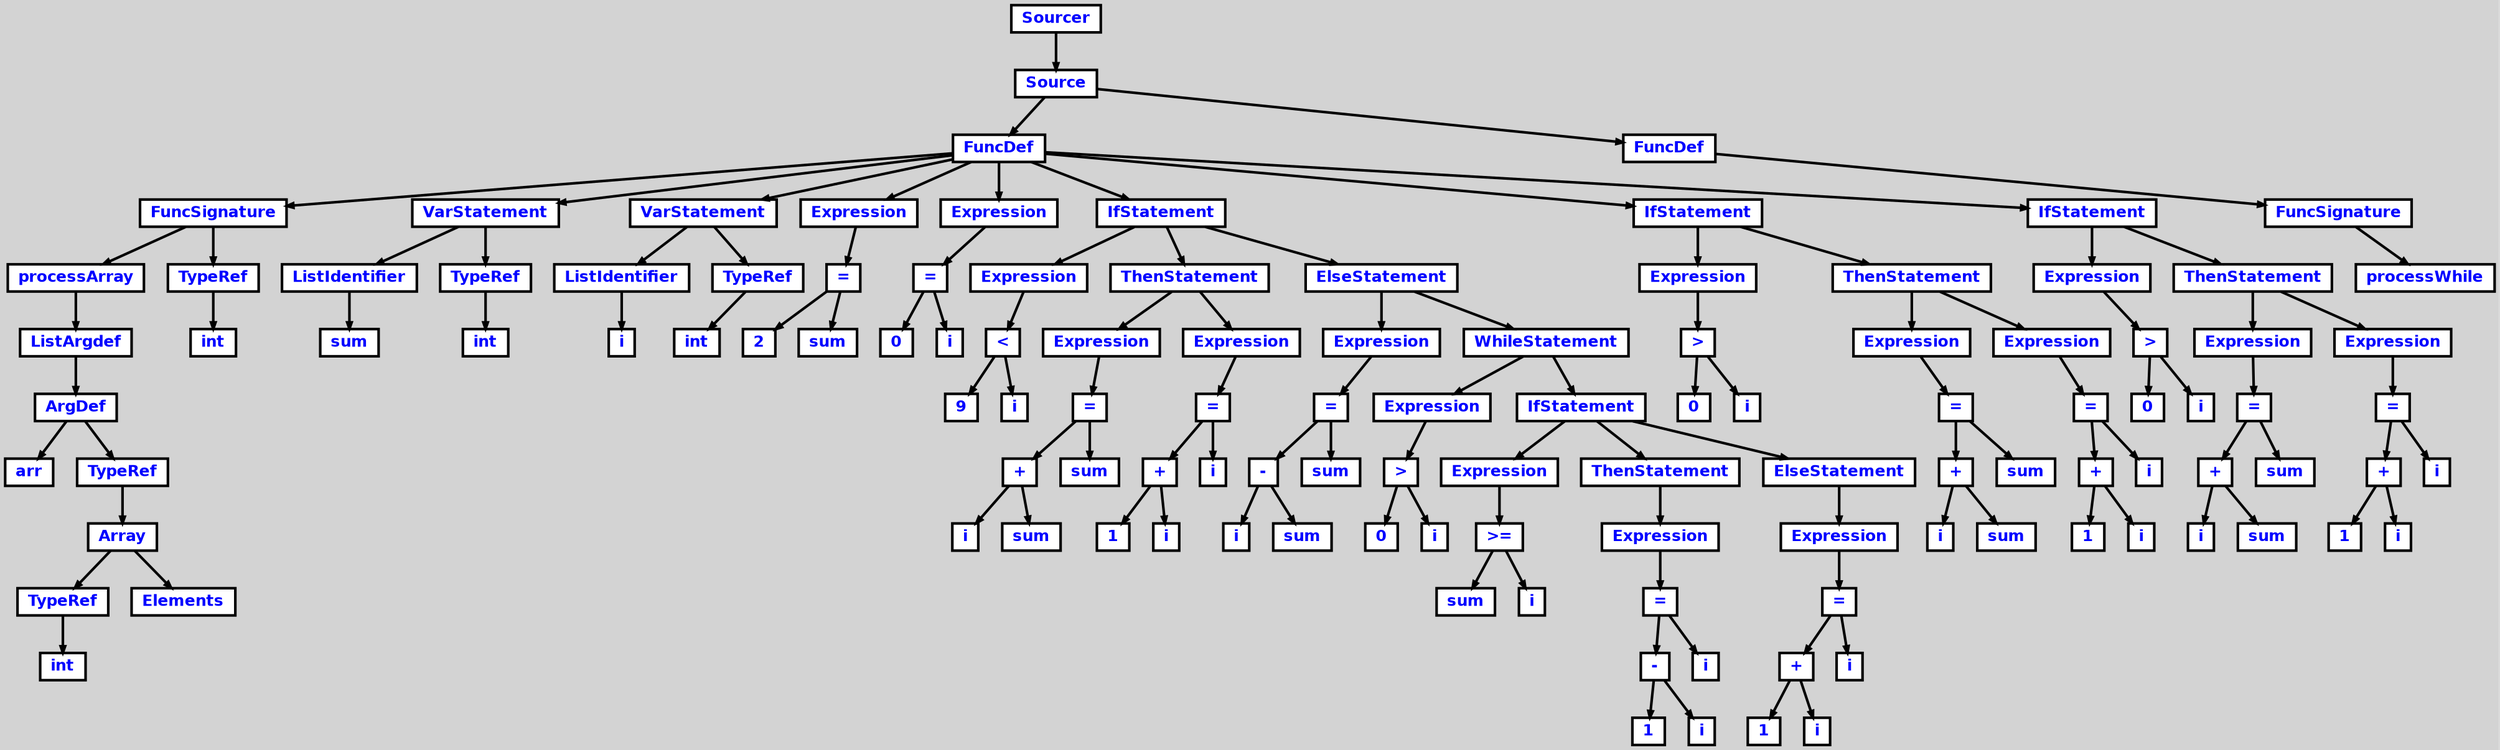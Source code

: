 digraph {

	ordering=out;
	ranksep=.4;
	bgcolor="lightgrey";  node [shape=box, fixedsize=false, fontsize=12, fontname="Helvetica-bold", fontcolor="blue"
	width=.25, height=.25, color="black", fillcolor="white", style="filled, solid, bold"];

	edge [arrowsize=.5, color="black", style="bold"]

	n0000131F68A87120[label="Sourcer"]
	n0000131F68A86FE8[label="Source"]
	n0000131F68A836A0[label="FuncDef"]
	n0000131F68A725A0[label="FuncSignature"]
	n0000131F68A726D8[label="processArray"]
	n0000131F68A721F8[label="ListArgdef"]
	n0000131F68A71F88[label="ArgDef"]
	n0000131F68A71AA8[label="arr"]
	n0000131F68A71E50[label="TypeRef"]
	n0000131F68A71BE0[label="Array"]
	n0000131F68A71838[label="TypeRef"]
	n0000131F68A71970[label="int"]
	n0000131F68A71D18[label="Elements"]
	n0000131F68A72468[label="TypeRef"]
	n0000131F68A720C0[label="int"]
	n0000131F68A72CF0[label="VarStatement"]
	n0000131F68A72948[label="ListIdentifier"]
	n0000131F68A72810[label="sum"]
	n0000131F68A72E28[label="TypeRef"]
	n0000131F68A72BB8[label="int"]
	n0000131F68A73308[label="VarStatement"]
	n0000131F68A72F60[label="ListIdentifier"]
	n0000131F68A72A80[label="i"]
	n0000131F68A73440[label="TypeRef"]
	n0000131F68A731D0[label="int"]
	n0000131F68A73E00[label="Expression"]
	n0000131F68A742E0[label="="]
	n0000131F68A73F38[label="2"]
	n0000131F68A736B0[label="sum"]
	n0000131F68A74B68[label="Expression"]
	n0000131F68A75048[label="="]
	n0000131F68A74CA0[label="0"]
	n0000131F68A74418[label="i"]
	n0000131F68A7EEB8[label="IfStatement"]
	n0000131F68A7EFF0[label="Expression"]
	n0000131F68A75A08[label="<"]
	n0000131F68A75C78[label="9"]
	n0000131F68A75180[label="i"]
	n0000131F68A7F128[label="ThenStatement"]
	n0000131F68A76C50[label="Expression"]
	n0000131F68A77268[label="="]
	n0000131F68A77130[label="+"]
	n0000131F68A773A0[label="i"]
	n0000131F68A76EC0[label="sum"]
	n0000131F68A76020[label="sum"]
	n0000131F68A78240[label="Expression"]
	n0000131F68A78858[label="="]
	n0000131F68A78720[label="+"]
	n0000131F68A78990[label="1"]
	n0000131F68A784B0[label="i"]
	n0000131F68A77610[label="i"]
	n0000131F68A7A808[label="ElseStatement"]
	n0000131F68A79830[label="Expression"]
	n0000131F68A79E48[label="="]
	n0000131F68A79D10[label="-"]
	n0000131F68A79F80[label="i"]
	n0000131F68A79AA0[label="sum"]
	n0000131F68A78C00[label="sum"]
	n0000131F68A7B6A8[label="WhileStatement"]
	n0000131F68A7ED80[label="Expression"]
	n0000131F68A7AA78[label=">"]
	n0000131F68A7ACE8[label="0"]
	n0000131F68A7A1F0[label="i"]
	n0000131F68A7E288[label="IfStatement"]
	n0000131F68A7EB10[label="Expression"]
	n0000131F68A7B918[label=">="]
	n0000131F68A7BB88[label="sum"]
	n0000131F68A7B090[label="i"]
	n0000131F68A7EC48[label="ThenStatement"]
	n0000131F68A7CB60[label="Expression"]
	n0000131F68A7D178[label="="]
	n0000131F68A7D040[label="-"]
	n0000131F68A7D2B0[label="1"]
	n0000131F68A7CDD0[label="i"]
	n0000131F68A7BF30[label="i"]
	n0000131F68A7E018[label="ElseStatement"]
	n0000131F68A7E150[label="Expression"]
	n0000131F68A7E768[label="="]
	n0000131F68A7E630[label="+"]
	n0000131F68A7E8A0[label="1"]
	n0000131F68A7E3C0[label="i"]
	n0000131F68A7D520[label="i"]
	n0000131F68A82320[label="IfStatement"]
	n0000131F68A82590[label="Expression"]
	n0000131F68A7FC20[label=">"]
	n0000131F68A7FE90[label="0"]
	n0000131F68A7F398[label="i"]
	n0000131F68A82E18[label="ThenStatement"]
	n0000131F68A80E68[label="Expression"]
	n0000131F68A81480[label="="]
	n0000131F68A81348[label="+"]
	n0000131F68A815B8[label="i"]
	n0000131F68A810D8[label="sum"]
	n0000131F68A80238[label="sum"]
	n0000131F68A82458[label="Expression"]
	n0000131F68A82A70[label="="]
	n0000131F68A82938[label="+"]
	n0000131F68A82BA8[label="1"]
	n0000131F68A826C8[label="i"]
	n0000131F68A81828[label="i"]
	n0000131F68A86010[label="IfStatement"]
	n0000131F68A86280[label="Expression"]
	n0000131F68A83910[label=">"]
	n0000131F68A83B80[label="0"]
	n0000131F68A83088[label="i"]
	n0000131F68A86B08[label="ThenStatement"]
	n0000131F68A84B58[label="Expression"]
	n0000131F68A85170[label="="]
	n0000131F68A85038[label="+"]
	n0000131F68A852A8[label="i"]
	n0000131F68A84DC8[label="sum"]
	n0000131F68A83F28[label="sum"]
	n0000131F68A86148[label="Expression"]
	n0000131F68A86760[label="="]
	n0000131F68A86628[label="+"]
	n0000131F68A86898[label="1"]
	n0000131F68A863B8[label="i"]
	n0000131F68A85518[label="i"]
	n0000131F68A86EB0[label="FuncDef"]
	n0000131F68A86C40[label="FuncSignature"]
	n0000131F68A86D78[label="processWhile"]

		n0000131F68A87120 -> n0000131F68A86FE8		// Sourcer -> Source
		n0000131F68A86FE8 -> n0000131F68A836A0		// Source -> FuncDef
		n0000131F68A836A0 -> n0000131F68A725A0		// FuncDef -> FuncSignature
		n0000131F68A725A0 -> n0000131F68A726D8		// FuncSignature -> processArray
		n0000131F68A726D8 -> n0000131F68A721F8		// processArray -> ListArgdef
		n0000131F68A721F8 -> n0000131F68A71F88		// ListArgdef -> ArgDef
		n0000131F68A71F88 -> n0000131F68A71AA8		// ArgDef -> arr
		n0000131F68A71F88 -> n0000131F68A71E50		// ArgDef -> TypeRef
		n0000131F68A71E50 -> n0000131F68A71BE0		// TypeRef -> Array
		n0000131F68A71BE0 -> n0000131F68A71838		// Array -> TypeRef
		n0000131F68A71838 -> n0000131F68A71970		// TypeRef -> int
		n0000131F68A71BE0 -> n0000131F68A71D18		// Array -> Elements
		n0000131F68A725A0 -> n0000131F68A72468		// FuncSignature -> TypeRef
		n0000131F68A72468 -> n0000131F68A720C0		// TypeRef -> int
		n0000131F68A836A0 -> n0000131F68A72CF0		// FuncDef -> VarStatement
		n0000131F68A72CF0 -> n0000131F68A72948		// VarStatement -> ListIdentifier
		n0000131F68A72948 -> n0000131F68A72810		// ListIdentifier -> sum
		n0000131F68A72CF0 -> n0000131F68A72E28		// VarStatement -> TypeRef
		n0000131F68A72E28 -> n0000131F68A72BB8		// TypeRef -> int
		n0000131F68A836A0 -> n0000131F68A73308		// FuncDef -> VarStatement
		n0000131F68A73308 -> n0000131F68A72F60		// VarStatement -> ListIdentifier
		n0000131F68A72F60 -> n0000131F68A72A80		// ListIdentifier -> i
		n0000131F68A73308 -> n0000131F68A73440		// VarStatement -> TypeRef
		n0000131F68A73440 -> n0000131F68A731D0		// TypeRef -> int
		n0000131F68A836A0 -> n0000131F68A73E00		// FuncDef -> Expression
		n0000131F68A73E00 -> n0000131F68A742E0		// Expression -> =
		n0000131F68A742E0 -> n0000131F68A73F38		// = -> 2
		n0000131F68A742E0 -> n0000131F68A736B0		// = -> sum
		n0000131F68A836A0 -> n0000131F68A74B68		// FuncDef -> Expression
		n0000131F68A74B68 -> n0000131F68A75048		// Expression -> =
		n0000131F68A75048 -> n0000131F68A74CA0		// = -> 0
		n0000131F68A75048 -> n0000131F68A74418		// = -> i
		n0000131F68A836A0 -> n0000131F68A7EEB8		// FuncDef -> IfStatement
		n0000131F68A7EEB8 -> n0000131F68A7EFF0		// IfStatement -> Expression
		n0000131F68A7EFF0 -> n0000131F68A75A08		// Expression -> <
		n0000131F68A75A08 -> n0000131F68A75C78		// < -> 9
		n0000131F68A75A08 -> n0000131F68A75180		// < -> i
		n0000131F68A7EEB8 -> n0000131F68A7F128		// IfStatement -> ThenStatement
		n0000131F68A7F128 -> n0000131F68A76C50		// ThenStatement -> Expression
		n0000131F68A76C50 -> n0000131F68A77268		// Expression -> =
		n0000131F68A77268 -> n0000131F68A77130		// = -> +
		n0000131F68A77130 -> n0000131F68A773A0		// + -> i
		n0000131F68A77130 -> n0000131F68A76EC0		// + -> sum
		n0000131F68A77268 -> n0000131F68A76020		// = -> sum
		n0000131F68A7F128 -> n0000131F68A78240		// ThenStatement -> Expression
		n0000131F68A78240 -> n0000131F68A78858		// Expression -> =
		n0000131F68A78858 -> n0000131F68A78720		// = -> +
		n0000131F68A78720 -> n0000131F68A78990		// + -> 1
		n0000131F68A78720 -> n0000131F68A784B0		// + -> i
		n0000131F68A78858 -> n0000131F68A77610		// = -> i
		n0000131F68A7EEB8 -> n0000131F68A7A808		// IfStatement -> ElseStatement
		n0000131F68A7A808 -> n0000131F68A79830		// ElseStatement -> Expression
		n0000131F68A79830 -> n0000131F68A79E48		// Expression -> =
		n0000131F68A79E48 -> n0000131F68A79D10		// = -> -
		n0000131F68A79D10 -> n0000131F68A79F80		// - -> i
		n0000131F68A79D10 -> n0000131F68A79AA0		// - -> sum
		n0000131F68A79E48 -> n0000131F68A78C00		// = -> sum
		n0000131F68A7A808 -> n0000131F68A7B6A8		// ElseStatement -> WhileStatement
		n0000131F68A7B6A8 -> n0000131F68A7ED80		// WhileStatement -> Expression
		n0000131F68A7ED80 -> n0000131F68A7AA78		// Expression -> >
		n0000131F68A7AA78 -> n0000131F68A7ACE8		// > -> 0
		n0000131F68A7AA78 -> n0000131F68A7A1F0		// > -> i
		n0000131F68A7B6A8 -> n0000131F68A7E288		// WhileStatement -> IfStatement
		n0000131F68A7E288 -> n0000131F68A7EB10		// IfStatement -> Expression
		n0000131F68A7EB10 -> n0000131F68A7B918		// Expression -> >=
		n0000131F68A7B918 -> n0000131F68A7BB88		// >= -> sum
		n0000131F68A7B918 -> n0000131F68A7B090		// >= -> i
		n0000131F68A7E288 -> n0000131F68A7EC48		// IfStatement -> ThenStatement
		n0000131F68A7EC48 -> n0000131F68A7CB60		// ThenStatement -> Expression
		n0000131F68A7CB60 -> n0000131F68A7D178		// Expression -> =
		n0000131F68A7D178 -> n0000131F68A7D040		// = -> -
		n0000131F68A7D040 -> n0000131F68A7D2B0		// - -> 1
		n0000131F68A7D040 -> n0000131F68A7CDD0		// - -> i
		n0000131F68A7D178 -> n0000131F68A7BF30		// = -> i
		n0000131F68A7E288 -> n0000131F68A7E018		// IfStatement -> ElseStatement
		n0000131F68A7E018 -> n0000131F68A7E150		// ElseStatement -> Expression
		n0000131F68A7E150 -> n0000131F68A7E768		// Expression -> =
		n0000131F68A7E768 -> n0000131F68A7E630		// = -> +
		n0000131F68A7E630 -> n0000131F68A7E8A0		// + -> 1
		n0000131F68A7E630 -> n0000131F68A7E3C0		// + -> i
		n0000131F68A7E768 -> n0000131F68A7D520		// = -> i
		n0000131F68A836A0 -> n0000131F68A82320		// FuncDef -> IfStatement
		n0000131F68A82320 -> n0000131F68A82590		// IfStatement -> Expression
		n0000131F68A82590 -> n0000131F68A7FC20		// Expression -> >
		n0000131F68A7FC20 -> n0000131F68A7FE90		// > -> 0
		n0000131F68A7FC20 -> n0000131F68A7F398		// > -> i
		n0000131F68A82320 -> n0000131F68A82E18		// IfStatement -> ThenStatement
		n0000131F68A82E18 -> n0000131F68A80E68		// ThenStatement -> Expression
		n0000131F68A80E68 -> n0000131F68A81480		// Expression -> =
		n0000131F68A81480 -> n0000131F68A81348		// = -> +
		n0000131F68A81348 -> n0000131F68A815B8		// + -> i
		n0000131F68A81348 -> n0000131F68A810D8		// + -> sum
		n0000131F68A81480 -> n0000131F68A80238		// = -> sum
		n0000131F68A82E18 -> n0000131F68A82458		// ThenStatement -> Expression
		n0000131F68A82458 -> n0000131F68A82A70		// Expression -> =
		n0000131F68A82A70 -> n0000131F68A82938		// = -> +
		n0000131F68A82938 -> n0000131F68A82BA8		// + -> 1
		n0000131F68A82938 -> n0000131F68A826C8		// + -> i
		n0000131F68A82A70 -> n0000131F68A81828		// = -> i
		n0000131F68A836A0 -> n0000131F68A86010		// FuncDef -> IfStatement
		n0000131F68A86010 -> n0000131F68A86280		// IfStatement -> Expression
		n0000131F68A86280 -> n0000131F68A83910		// Expression -> >
		n0000131F68A83910 -> n0000131F68A83B80		// > -> 0
		n0000131F68A83910 -> n0000131F68A83088		// > -> i
		n0000131F68A86010 -> n0000131F68A86B08		// IfStatement -> ThenStatement
		n0000131F68A86B08 -> n0000131F68A84B58		// ThenStatement -> Expression
		n0000131F68A84B58 -> n0000131F68A85170		// Expression -> =
		n0000131F68A85170 -> n0000131F68A85038		// = -> +
		n0000131F68A85038 -> n0000131F68A852A8		// + -> i
		n0000131F68A85038 -> n0000131F68A84DC8		// + -> sum
		n0000131F68A85170 -> n0000131F68A83F28		// = -> sum
		n0000131F68A86B08 -> n0000131F68A86148		// ThenStatement -> Expression
		n0000131F68A86148 -> n0000131F68A86760		// Expression -> =
		n0000131F68A86760 -> n0000131F68A86628		// = -> +
		n0000131F68A86628 -> n0000131F68A86898		// + -> 1
		n0000131F68A86628 -> n0000131F68A863B8		// + -> i
		n0000131F68A86760 -> n0000131F68A85518		// = -> i
		n0000131F68A86FE8 -> n0000131F68A86EB0		// Source -> FuncDef
		n0000131F68A86EB0 -> n0000131F68A86C40		// FuncDef -> FuncSignature
		n0000131F68A86C40 -> n0000131F68A86D78		// FuncSignature -> processWhile

}